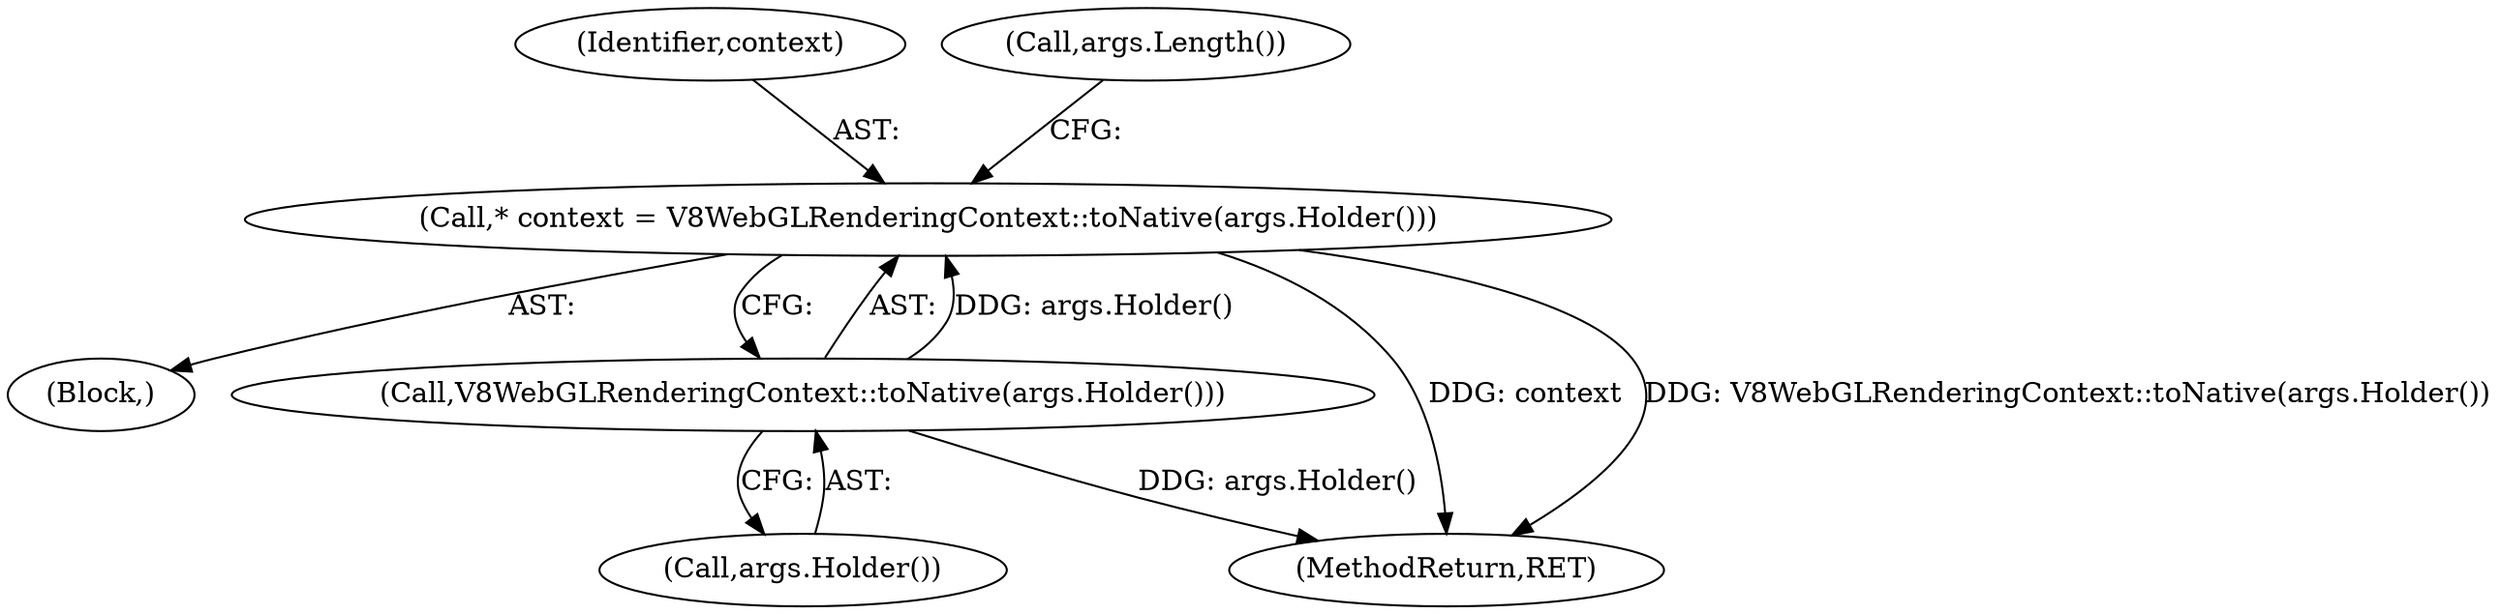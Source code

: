 digraph "0_Chrome_e9372a1bfd3588a80fcf49aa07321f0971dd6091_60@pointer" {
"1000117" [label="(Call,* context = V8WebGLRenderingContext::toNative(args.Holder()))"];
"1000119" [label="(Call,V8WebGLRenderingContext::toNative(args.Holder()))"];
"1000118" [label="(Identifier,context)"];
"1000102" [label="(Block,)"];
"1000168" [label="(MethodReturn,RET)"];
"1000124" [label="(Call,args.Length())"];
"1000119" [label="(Call,V8WebGLRenderingContext::toNative(args.Holder()))"];
"1000120" [label="(Call,args.Holder())"];
"1000117" [label="(Call,* context = V8WebGLRenderingContext::toNative(args.Holder()))"];
"1000117" -> "1000102"  [label="AST: "];
"1000117" -> "1000119"  [label="CFG: "];
"1000118" -> "1000117"  [label="AST: "];
"1000119" -> "1000117"  [label="AST: "];
"1000124" -> "1000117"  [label="CFG: "];
"1000117" -> "1000168"  [label="DDG: context"];
"1000117" -> "1000168"  [label="DDG: V8WebGLRenderingContext::toNative(args.Holder())"];
"1000119" -> "1000117"  [label="DDG: args.Holder()"];
"1000119" -> "1000120"  [label="CFG: "];
"1000120" -> "1000119"  [label="AST: "];
"1000119" -> "1000168"  [label="DDG: args.Holder()"];
}
